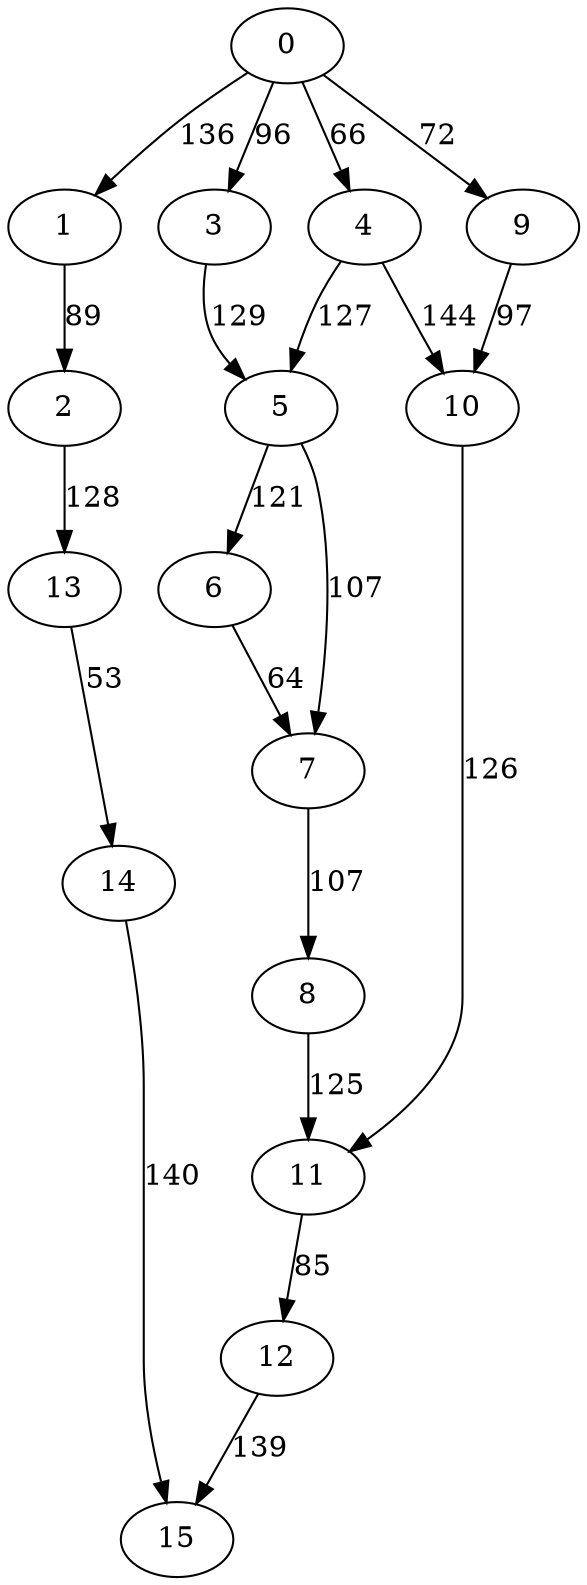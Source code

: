 digraph t20p4r5_17 {
0 -> 1 [ label = 136 ];
0 -> 3 [ label = 96 ];
0 -> 4 [ label = 66 ];
0 -> 9 [ label = 72 ];
1 -> 2 [ label = 89 ];
2 -> 13 [ label = 128 ];
3 -> 5 [ label = 129 ];
4 -> 5 [ label = 127 ];
4 -> 10 [ label = 144 ];
5 -> 6 [ label = 121 ];
5 -> 7 [ label = 107 ];
6 -> 7 [ label = 64 ];
7 -> 8 [ label = 107 ];
8 -> 11 [ label = 125 ];
9 -> 10 [ label = 97 ];
10 -> 11 [ label = 126 ];
11 -> 12 [ label = 85 ];
12 -> 15 [ label = 139 ];
13 -> 14 [ label = 53 ];
14 -> 15 [ label = 140 ];
 }

